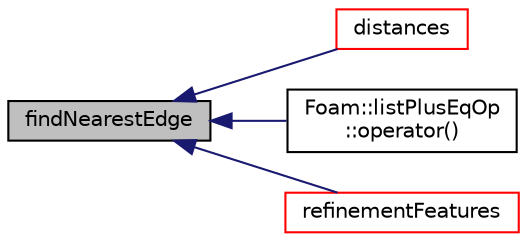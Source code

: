 digraph "findNearestEdge"
{
  bgcolor="transparent";
  edge [fontname="Helvetica",fontsize="10",labelfontname="Helvetica",labelfontsize="10"];
  node [fontname="Helvetica",fontsize="10",shape=record];
  rankdir="LR";
  Node479 [label="findNearestEdge",height=0.2,width=0.4,color="black", fillcolor="grey75", style="filled", fontcolor="black"];
  Node479 -> Node480 [dir="back",color="midnightblue",fontsize="10",style="solid",fontname="Helvetica"];
  Node480 [label="distances",height=0.2,width=0.4,color="red",URL="$a25877.html#ad9e448e363738d036a21f98300a272e3",tooltip="Per featureEdgeMesh the list of ranges. "];
  Node479 -> Node483 [dir="back",color="midnightblue",fontsize="10",style="solid",fontname="Helvetica"];
  Node483 [label="Foam::listPlusEqOp\l::operator()",height=0.2,width=0.4,color="black",URL="$a25925.html#a2bca5855a51bffee2f0fe2aacc4aba10"];
  Node479 -> Node485 [dir="back",color="midnightblue",fontsize="10",style="solid",fontname="Helvetica"];
  Node485 [label="refinementFeatures",height=0.2,width=0.4,color="red",URL="$a25877.html#afbef9e22dba61f34b2df7c7ca7caceb0",tooltip="Construct from description. "];
}
